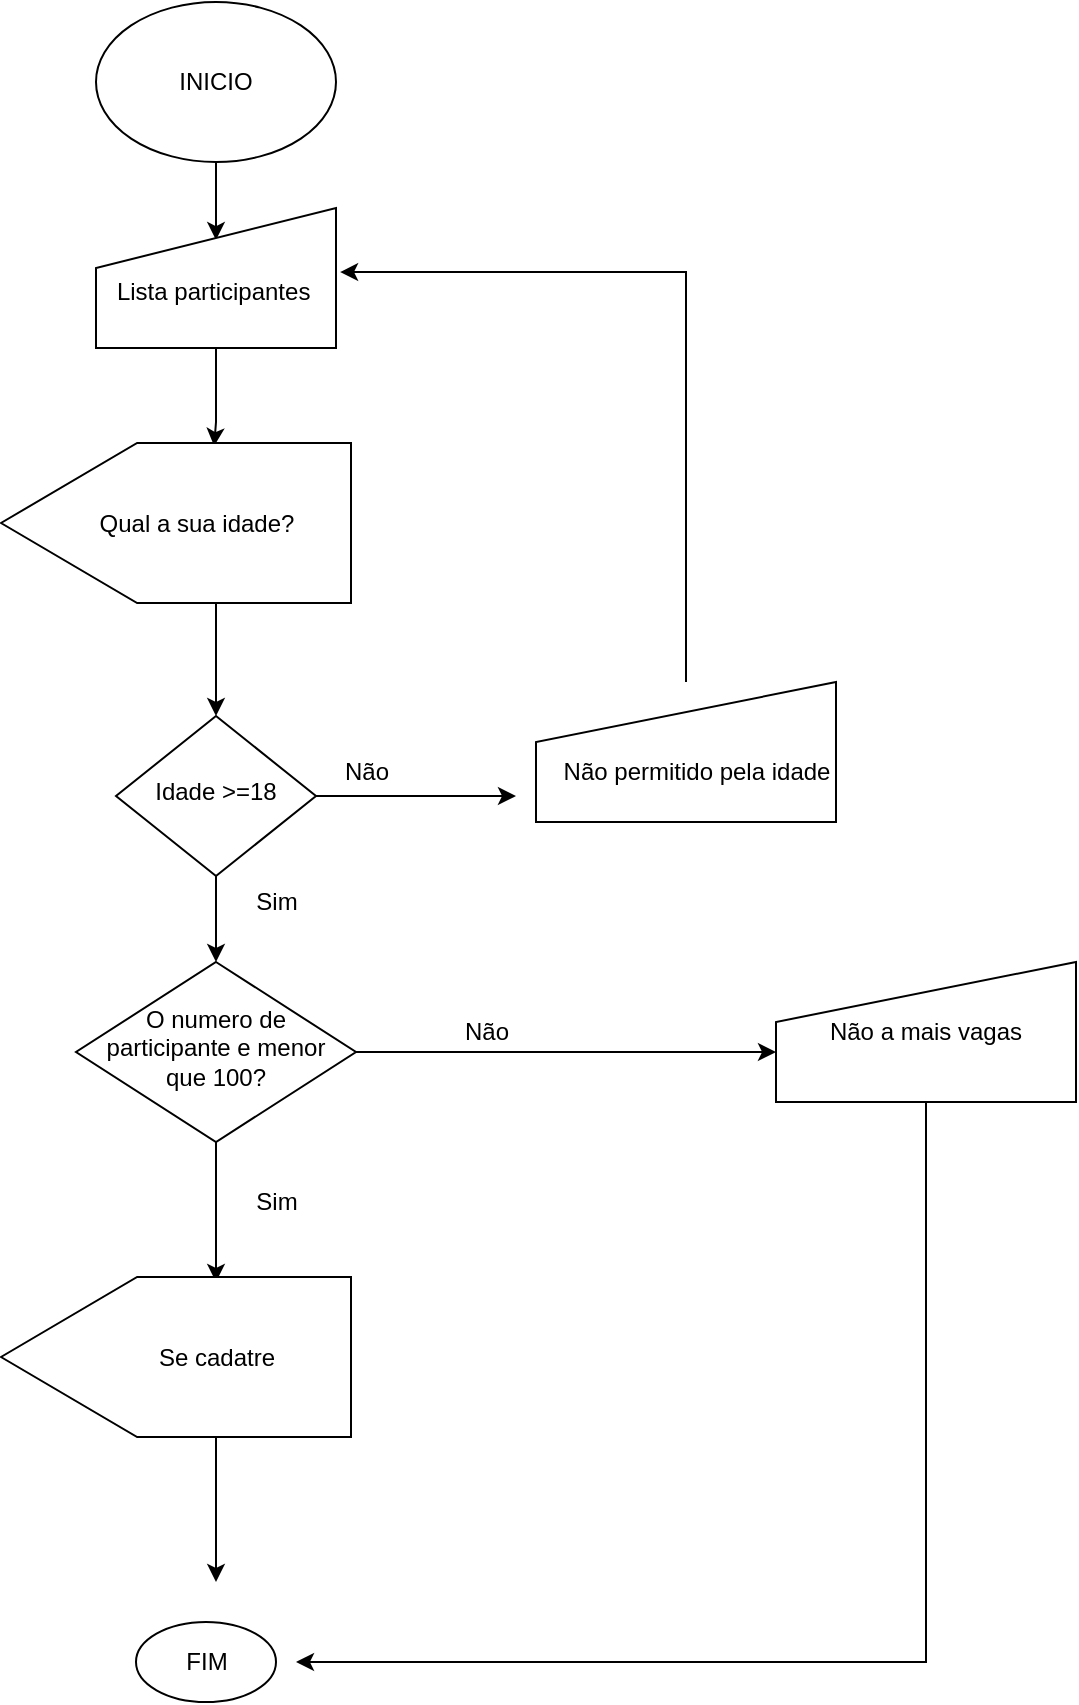<mxfile version="20.2.0" type="github">
  <diagram id="C5RBs43oDa-KdzZeNtuy" name="Page-1">
    <mxGraphModel dx="1422" dy="737" grid="1" gridSize="10" guides="1" tooltips="1" connect="1" arrows="1" fold="1" page="1" pageScale="1" pageWidth="827" pageHeight="1169" math="0" shadow="0">
      <root>
        <mxCell id="WIyWlLk6GJQsqaUBKTNV-0" />
        <mxCell id="WIyWlLk6GJQsqaUBKTNV-1" parent="WIyWlLk6GJQsqaUBKTNV-0" />
        <mxCell id="sYzgEpTlX_4qCBjDsul3-14" style="edgeStyle=orthogonalEdgeStyle;rounded=0;orthogonalLoop=1;jettySize=auto;html=1;entryX=0.5;entryY=0.229;entryDx=0;entryDy=0;entryPerimeter=0;exitX=0.5;exitY=1;exitDx=0;exitDy=0;" edge="1" parent="WIyWlLk6GJQsqaUBKTNV-1" source="sYzgEpTlX_4qCBjDsul3-0" target="sYzgEpTlX_4qCBjDsul3-1">
          <mxGeometry relative="1" as="geometry">
            <mxPoint x="220" y="170" as="sourcePoint" />
            <mxPoint x="220" y="190" as="targetPoint" />
          </mxGeometry>
        </mxCell>
        <mxCell id="sYzgEpTlX_4qCBjDsul3-0" value="INICIO" style="ellipse;whiteSpace=wrap;html=1;" vertex="1" parent="WIyWlLk6GJQsqaUBKTNV-1">
          <mxGeometry x="160" y="80" width="120" height="80" as="geometry" />
        </mxCell>
        <mxCell id="sYzgEpTlX_4qCBjDsul3-9" style="edgeStyle=orthogonalEdgeStyle;rounded=0;orthogonalLoop=1;jettySize=auto;html=1;exitX=0.5;exitY=1;exitDx=0;exitDy=0;entryX=0.019;entryY=0.391;entryDx=0;entryDy=0;entryPerimeter=0;" edge="1" parent="WIyWlLk6GJQsqaUBKTNV-1" source="sYzgEpTlX_4qCBjDsul3-1" target="sYzgEpTlX_4qCBjDsul3-6">
          <mxGeometry relative="1" as="geometry">
            <mxPoint x="210" y="290" as="targetPoint" />
            <Array as="points">
              <mxPoint x="220" y="290" />
            </Array>
          </mxGeometry>
        </mxCell>
        <mxCell id="sYzgEpTlX_4qCBjDsul3-1" value="" style="shape=manualInput;whiteSpace=wrap;html=1;" vertex="1" parent="WIyWlLk6GJQsqaUBKTNV-1">
          <mxGeometry x="160" y="183" width="120" height="70" as="geometry" />
        </mxCell>
        <mxCell id="sYzgEpTlX_4qCBjDsul3-2" value="Lista participantes&amp;nbsp;" style="text;html=1;align=center;verticalAlign=middle;resizable=0;points=[];autosize=1;strokeColor=none;fillColor=none;" vertex="1" parent="WIyWlLk6GJQsqaUBKTNV-1">
          <mxGeometry x="160" y="210" width="120" height="30" as="geometry" />
        </mxCell>
        <mxCell id="sYzgEpTlX_4qCBjDsul3-13" style="edgeStyle=orthogonalEdgeStyle;rounded=0;orthogonalLoop=1;jettySize=auto;html=1;exitX=1;exitY=0.5;exitDx=0;exitDy=0;" edge="1" parent="WIyWlLk6GJQsqaUBKTNV-1" source="sYzgEpTlX_4qCBjDsul3-6" target="sYzgEpTlX_4qCBjDsul3-8">
          <mxGeometry relative="1" as="geometry">
            <Array as="points">
              <mxPoint x="220" y="381" />
            </Array>
          </mxGeometry>
        </mxCell>
        <mxCell id="sYzgEpTlX_4qCBjDsul3-6" value="&lt;br&gt;" style="shape=offPageConnector;whiteSpace=wrap;html=1;rotation=90;size=0.389;" vertex="1" parent="WIyWlLk6GJQsqaUBKTNV-1">
          <mxGeometry x="160" y="253" width="80" height="175" as="geometry" />
        </mxCell>
        <mxCell id="sYzgEpTlX_4qCBjDsul3-17" style="edgeStyle=orthogonalEdgeStyle;rounded=0;orthogonalLoop=1;jettySize=auto;html=1;exitX=0.5;exitY=1;exitDx=0;exitDy=0;" edge="1" parent="WIyWlLk6GJQsqaUBKTNV-1" source="sYzgEpTlX_4qCBjDsul3-8">
          <mxGeometry relative="1" as="geometry">
            <mxPoint x="220" y="560" as="targetPoint" />
          </mxGeometry>
        </mxCell>
        <mxCell id="sYzgEpTlX_4qCBjDsul3-19" style="edgeStyle=orthogonalEdgeStyle;rounded=0;orthogonalLoop=1;jettySize=auto;html=1;exitX=1;exitY=0.5;exitDx=0;exitDy=0;" edge="1" parent="WIyWlLk6GJQsqaUBKTNV-1" source="sYzgEpTlX_4qCBjDsul3-8">
          <mxGeometry relative="1" as="geometry">
            <mxPoint x="370" y="477" as="targetPoint" />
          </mxGeometry>
        </mxCell>
        <mxCell id="sYzgEpTlX_4qCBjDsul3-8" value="Idade &amp;gt;=18" style="rhombus;whiteSpace=wrap;html=1;shadow=0;fontFamily=Helvetica;fontSize=12;align=center;strokeWidth=1;spacing=6;spacingTop=-4;" vertex="1" parent="WIyWlLk6GJQsqaUBKTNV-1">
          <mxGeometry x="170" y="437" width="100" height="80" as="geometry" />
        </mxCell>
        <mxCell id="sYzgEpTlX_4qCBjDsul3-10" value="Qual a sua idade?" style="text;html=1;align=center;verticalAlign=middle;resizable=0;points=[];autosize=1;strokeColor=none;fillColor=none;" vertex="1" parent="WIyWlLk6GJQsqaUBKTNV-1">
          <mxGeometry x="150" y="325.5" width="120" height="30" as="geometry" />
        </mxCell>
        <mxCell id="sYzgEpTlX_4qCBjDsul3-16" value="Não" style="text;html=1;align=center;verticalAlign=middle;resizable=0;points=[];autosize=1;strokeColor=none;fillColor=none;" vertex="1" parent="WIyWlLk6GJQsqaUBKTNV-1">
          <mxGeometry x="270" y="450" width="50" height="30" as="geometry" />
        </mxCell>
        <mxCell id="sYzgEpTlX_4qCBjDsul3-18" value="Sim" style="text;html=1;align=center;verticalAlign=middle;resizable=0;points=[];autosize=1;strokeColor=none;fillColor=none;" vertex="1" parent="WIyWlLk6GJQsqaUBKTNV-1">
          <mxGeometry x="230" y="515" width="40" height="30" as="geometry" />
        </mxCell>
        <mxCell id="sYzgEpTlX_4qCBjDsul3-23" style="edgeStyle=orthogonalEdgeStyle;rounded=0;orthogonalLoop=1;jettySize=auto;html=1;exitX=0.5;exitY=0;exitDx=0;exitDy=0;entryX=1.017;entryY=0.167;entryDx=0;entryDy=0;entryPerimeter=0;" edge="1" parent="WIyWlLk6GJQsqaUBKTNV-1" source="sYzgEpTlX_4qCBjDsul3-20" target="sYzgEpTlX_4qCBjDsul3-2">
          <mxGeometry relative="1" as="geometry">
            <mxPoint x="455" y="210" as="targetPoint" />
            <Array as="points">
              <mxPoint x="455" y="215" />
            </Array>
          </mxGeometry>
        </mxCell>
        <mxCell id="sYzgEpTlX_4qCBjDsul3-20" value="" style="shape=manualInput;whiteSpace=wrap;html=1;" vertex="1" parent="WIyWlLk6GJQsqaUBKTNV-1">
          <mxGeometry x="380" y="420" width="150" height="70" as="geometry" />
        </mxCell>
        <mxCell id="sYzgEpTlX_4qCBjDsul3-21" value="&lt;div style=&quot;text-align: start;&quot;&gt;&lt;span style=&quot;background-color: initial; font-size: 0px;&quot;&gt;&lt;font face=&quot;monospace&quot; color=&quot;rgba(0, 0, 0, 0)&quot;&gt;Nao&lt;/font&gt;&lt;/span&gt;&lt;/div&gt;" style="text;html=1;align=center;verticalAlign=middle;resizable=0;points=[];autosize=1;strokeColor=none;fillColor=none;" vertex="1" parent="WIyWlLk6GJQsqaUBKTNV-1">
          <mxGeometry x="430" y="450" width="20" height="30" as="geometry" />
        </mxCell>
        <mxCell id="sYzgEpTlX_4qCBjDsul3-22" value="Não permitido pela idade" style="text;html=1;align=center;verticalAlign=middle;resizable=0;points=[];autosize=1;strokeColor=none;fillColor=none;" vertex="1" parent="WIyWlLk6GJQsqaUBKTNV-1">
          <mxGeometry x="380" y="450" width="160" height="30" as="geometry" />
        </mxCell>
        <mxCell id="sYzgEpTlX_4qCBjDsul3-26" style="edgeStyle=orthogonalEdgeStyle;rounded=0;orthogonalLoop=1;jettySize=auto;html=1;exitX=1;exitY=0.5;exitDx=0;exitDy=0;" edge="1" parent="WIyWlLk6GJQsqaUBKTNV-1" source="sYzgEpTlX_4qCBjDsul3-25">
          <mxGeometry relative="1" as="geometry">
            <mxPoint x="500" y="605" as="targetPoint" />
          </mxGeometry>
        </mxCell>
        <mxCell id="sYzgEpTlX_4qCBjDsul3-30" style="edgeStyle=orthogonalEdgeStyle;rounded=0;orthogonalLoop=1;jettySize=auto;html=1;exitX=0.5;exitY=1;exitDx=0;exitDy=0;" edge="1" parent="WIyWlLk6GJQsqaUBKTNV-1" source="sYzgEpTlX_4qCBjDsul3-25">
          <mxGeometry relative="1" as="geometry">
            <mxPoint x="220" y="720" as="targetPoint" />
          </mxGeometry>
        </mxCell>
        <mxCell id="sYzgEpTlX_4qCBjDsul3-25" value="O numero de participante e menor que 100?" style="rhombus;whiteSpace=wrap;html=1;shadow=0;fontFamily=Helvetica;fontSize=12;align=center;strokeWidth=1;spacing=6;spacingTop=-4;" vertex="1" parent="WIyWlLk6GJQsqaUBKTNV-1">
          <mxGeometry x="150" y="560" width="140" height="90" as="geometry" />
        </mxCell>
        <mxCell id="sYzgEpTlX_4qCBjDsul3-28" style="edgeStyle=orthogonalEdgeStyle;rounded=0;orthogonalLoop=1;jettySize=auto;html=1;exitX=0.5;exitY=1;exitDx=0;exitDy=0;" edge="1" parent="WIyWlLk6GJQsqaUBKTNV-1" source="sYzgEpTlX_4qCBjDsul3-27">
          <mxGeometry relative="1" as="geometry">
            <mxPoint x="260" y="910" as="targetPoint" />
            <Array as="points">
              <mxPoint x="575" y="910" />
            </Array>
          </mxGeometry>
        </mxCell>
        <mxCell id="sYzgEpTlX_4qCBjDsul3-27" value="Não a mais vagas" style="shape=manualInput;whiteSpace=wrap;html=1;" vertex="1" parent="WIyWlLk6GJQsqaUBKTNV-1">
          <mxGeometry x="500" y="560" width="150" height="70" as="geometry" />
        </mxCell>
        <mxCell id="sYzgEpTlX_4qCBjDsul3-29" value="Não" style="text;html=1;align=center;verticalAlign=middle;resizable=0;points=[];autosize=1;strokeColor=none;fillColor=none;" vertex="1" parent="WIyWlLk6GJQsqaUBKTNV-1">
          <mxGeometry x="330" y="580" width="50" height="30" as="geometry" />
        </mxCell>
        <mxCell id="sYzgEpTlX_4qCBjDsul3-31" value="Sim" style="text;html=1;align=center;verticalAlign=middle;resizable=0;points=[];autosize=1;strokeColor=none;fillColor=none;" vertex="1" parent="WIyWlLk6GJQsqaUBKTNV-1">
          <mxGeometry x="230" y="665" width="40" height="30" as="geometry" />
        </mxCell>
        <mxCell id="sYzgEpTlX_4qCBjDsul3-36" style="edgeStyle=orthogonalEdgeStyle;rounded=0;orthogonalLoop=1;jettySize=auto;html=1;exitX=1;exitY=0.25;exitDx=0;exitDy=0;" edge="1" parent="WIyWlLk6GJQsqaUBKTNV-1" source="sYzgEpTlX_4qCBjDsul3-34">
          <mxGeometry relative="1" as="geometry">
            <mxPoint x="220" y="870" as="targetPoint" />
            <Array as="points">
              <mxPoint x="220" y="798" />
            </Array>
          </mxGeometry>
        </mxCell>
        <mxCell id="sYzgEpTlX_4qCBjDsul3-34" value="" style="shape=offPageConnector;whiteSpace=wrap;html=1;rotation=90;size=0.389;" vertex="1" parent="WIyWlLk6GJQsqaUBKTNV-1">
          <mxGeometry x="160" y="670" width="80" height="175" as="geometry" />
        </mxCell>
        <mxCell id="sYzgEpTlX_4qCBjDsul3-35" value="Se cadatre" style="text;html=1;align=center;verticalAlign=middle;resizable=0;points=[];autosize=1;strokeColor=none;fillColor=none;" vertex="1" parent="WIyWlLk6GJQsqaUBKTNV-1">
          <mxGeometry x="180" y="742.5" width="80" height="30" as="geometry" />
        </mxCell>
        <mxCell id="sYzgEpTlX_4qCBjDsul3-37" value="" style="ellipse;whiteSpace=wrap;html=1;" vertex="1" parent="WIyWlLk6GJQsqaUBKTNV-1">
          <mxGeometry x="180" y="890" width="70" height="40" as="geometry" />
        </mxCell>
        <mxCell id="sYzgEpTlX_4qCBjDsul3-38" value="FIM" style="text;html=1;align=center;verticalAlign=middle;resizable=0;points=[];autosize=1;strokeColor=none;fillColor=none;" vertex="1" parent="WIyWlLk6GJQsqaUBKTNV-1">
          <mxGeometry x="195" y="895" width="40" height="30" as="geometry" />
        </mxCell>
      </root>
    </mxGraphModel>
  </diagram>
</mxfile>
